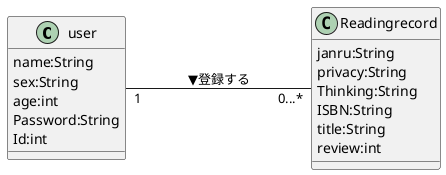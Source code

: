 @startuml class_diagram

class user{
    name:String
    sex:String
    age:int
    Password:String
    Id:int
}


class Readingrecord{
    janru:String
    privacy:String
    Thinking:String
    ISBN:String
    title:String
    review:int
}



' 関係を定義 
left to right direction
user "1" --- "0...*" Readingrecord:"▼登録する"

' umlの終了を宣言
@enduml